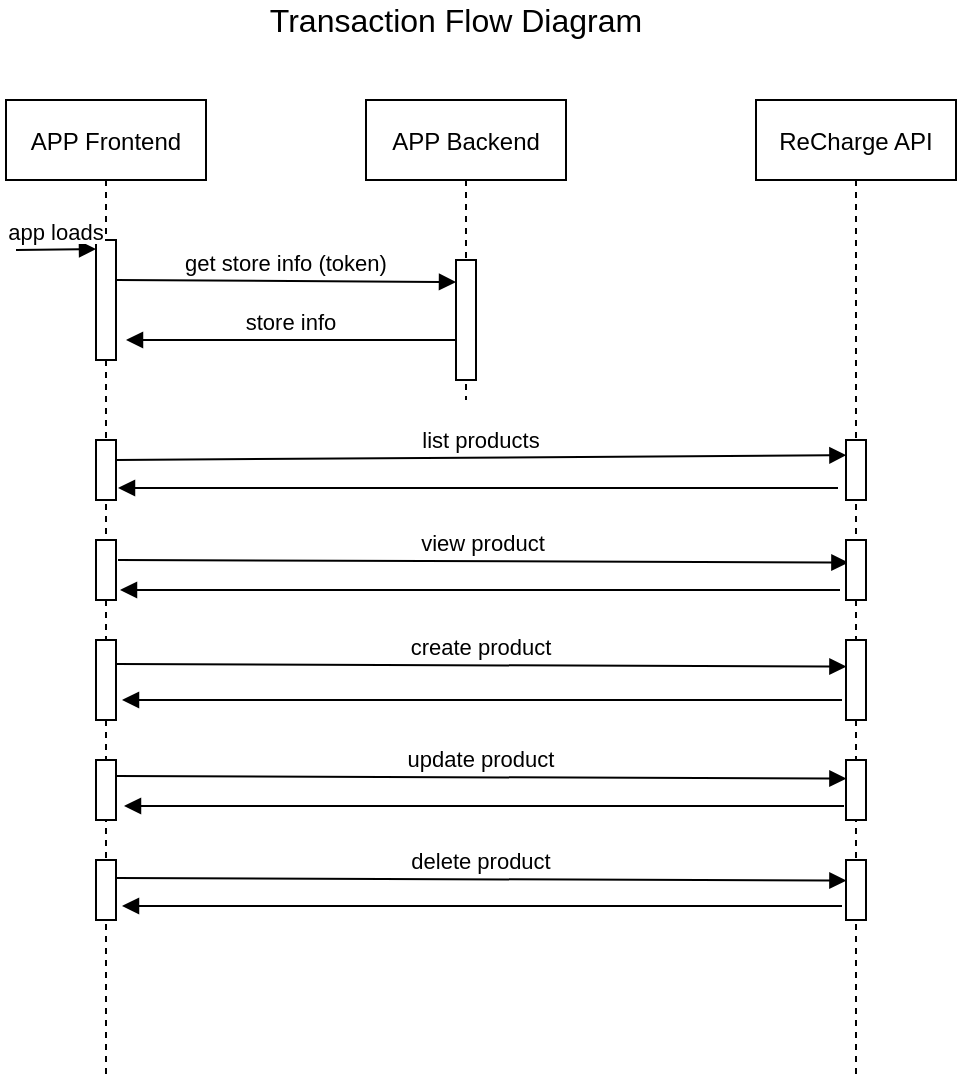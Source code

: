 <mxfile version="15.0.5" type="github">
  <diagram id="kgpKYQtTHZ0yAKxKKP6v" name="Page-1">
    <mxGraphModel dx="1306" dy="811" grid="1" gridSize="10" guides="1" tooltips="1" connect="1" arrows="1" fold="1" page="1" pageScale="1" pageWidth="850" pageHeight="1100" math="0" shadow="0">
      <root>
        <mxCell id="0" />
        <mxCell id="1" parent="0" />
        <mxCell id="3nuBFxr9cyL0pnOWT2aG-1" value="APP Frontend" style="shape=umlLifeline;perimeter=lifelinePerimeter;container=1;collapsible=0;recursiveResize=0;rounded=0;shadow=0;strokeWidth=1;" parent="1" vertex="1">
          <mxGeometry x="215" y="80" width="100" height="490" as="geometry" />
        </mxCell>
        <mxCell id="3nuBFxr9cyL0pnOWT2aG-2" value="" style="points=[];perimeter=orthogonalPerimeter;rounded=0;shadow=0;strokeWidth=1;" parent="3nuBFxr9cyL0pnOWT2aG-1" vertex="1">
          <mxGeometry x="45" y="70" width="10" height="60" as="geometry" />
        </mxCell>
        <mxCell id="3nuBFxr9cyL0pnOWT2aG-5" value="APP Backend" style="shape=umlLifeline;perimeter=lifelinePerimeter;container=1;collapsible=0;recursiveResize=0;rounded=0;shadow=0;strokeWidth=1;" parent="1" vertex="1">
          <mxGeometry x="395" y="80" width="100" height="150" as="geometry" />
        </mxCell>
        <mxCell id="3nuBFxr9cyL0pnOWT2aG-6" value="" style="points=[];perimeter=orthogonalPerimeter;rounded=0;shadow=0;strokeWidth=1;" parent="3nuBFxr9cyL0pnOWT2aG-5" vertex="1">
          <mxGeometry x="45" y="80" width="10" height="60" as="geometry" />
        </mxCell>
        <mxCell id="3nuBFxr9cyL0pnOWT2aG-8" value="list products" style="verticalAlign=bottom;endArrow=block;entryX=0.02;entryY=0.092;shadow=0;strokeWidth=1;entryDx=0;entryDy=0;entryPerimeter=0;" parent="1" edge="1">
          <mxGeometry relative="1" as="geometry">
            <mxPoint x="270" y="260" as="sourcePoint" />
            <mxPoint x="635.2" y="257.6" as="targetPoint" />
          </mxGeometry>
        </mxCell>
        <mxCell id="3nuBFxr9cyL0pnOWT2aG-9" value="store info" style="verticalAlign=bottom;endArrow=block;entryX=1;entryY=0;shadow=0;strokeWidth=1;" parent="1" source="3nuBFxr9cyL0pnOWT2aG-6" edge="1">
          <mxGeometry relative="1" as="geometry">
            <mxPoint x="335" y="200" as="sourcePoint" />
            <mxPoint x="275" y="200" as="targetPoint" />
          </mxGeometry>
        </mxCell>
        <mxCell id="vUYaSE1qAhJmqG3Aiu9O-1" value="&lt;font style=&quot;font-size: 16px&quot;&gt;Transaction Flow Diagram&lt;/font&gt;" style="text;html=1;strokeColor=none;fillColor=none;align=center;verticalAlign=middle;whiteSpace=wrap;rounded=0;" vertex="1" parent="1">
          <mxGeometry x="330" y="30" width="220" height="20" as="geometry" />
        </mxCell>
        <mxCell id="vUYaSE1qAhJmqG3Aiu9O-2" value="ReCharge API" style="shape=umlLifeline;perimeter=lifelinePerimeter;container=1;collapsible=0;recursiveResize=0;rounded=0;shadow=0;strokeWidth=1;" vertex="1" parent="1">
          <mxGeometry x="590" y="80" width="100" height="490" as="geometry" />
        </mxCell>
        <mxCell id="vUYaSE1qAhJmqG3Aiu9O-4" value="app loads" style="verticalAlign=bottom;endArrow=block;entryX=0;entryY=0;shadow=0;strokeWidth=1;" edge="1" parent="1">
          <mxGeometry relative="1" as="geometry">
            <mxPoint x="220" y="155" as="sourcePoint" />
            <mxPoint x="260" y="154.5" as="targetPoint" />
          </mxGeometry>
        </mxCell>
        <mxCell id="vUYaSE1qAhJmqG3Aiu9O-5" value="create product" style="verticalAlign=bottom;endArrow=block;entryX=0.02;entryY=0.092;shadow=0;strokeWidth=1;entryDx=0;entryDy=0;entryPerimeter=0;" edge="1" parent="1">
          <mxGeometry relative="1" as="geometry">
            <mxPoint x="270" y="362" as="sourcePoint" />
            <mxPoint x="635.2" y="363.28" as="targetPoint" />
          </mxGeometry>
        </mxCell>
        <mxCell id="vUYaSE1qAhJmqG3Aiu9O-6" value="get store info (token)" style="verticalAlign=bottom;endArrow=block;shadow=0;strokeWidth=1;" edge="1" parent="1">
          <mxGeometry relative="1" as="geometry">
            <mxPoint x="270" y="170" as="sourcePoint" />
            <mxPoint x="440" y="171" as="targetPoint" />
          </mxGeometry>
        </mxCell>
        <mxCell id="vUYaSE1qAhJmqG3Aiu9O-7" value="update product" style="verticalAlign=bottom;endArrow=block;entryX=0.02;entryY=0.092;shadow=0;strokeWidth=1;entryDx=0;entryDy=0;entryPerimeter=0;" edge="1" parent="1">
          <mxGeometry relative="1" as="geometry">
            <mxPoint x="270" y="418" as="sourcePoint" />
            <mxPoint x="635.2" y="419.28" as="targetPoint" />
          </mxGeometry>
        </mxCell>
        <mxCell id="vUYaSE1qAhJmqG3Aiu9O-8" value="delete product" style="verticalAlign=bottom;endArrow=block;entryX=0.02;entryY=0.092;shadow=0;strokeWidth=1;entryDx=0;entryDy=0;entryPerimeter=0;" edge="1" parent="1">
          <mxGeometry relative="1" as="geometry">
            <mxPoint x="270" y="469" as="sourcePoint" />
            <mxPoint x="635.2" y="470.28" as="targetPoint" />
          </mxGeometry>
        </mxCell>
        <mxCell id="vUYaSE1qAhJmqG3Aiu9O-12" value="" style="verticalAlign=bottom;endArrow=block;entryX=1;entryY=0;shadow=0;strokeWidth=1;" edge="1" parent="1">
          <mxGeometry relative="1" as="geometry">
            <mxPoint x="633" y="483" as="sourcePoint" />
            <mxPoint x="273" y="483" as="targetPoint" />
          </mxGeometry>
        </mxCell>
        <mxCell id="vUYaSE1qAhJmqG3Aiu9O-13" value="" style="verticalAlign=bottom;endArrow=block;entryX=1;entryY=0;shadow=0;strokeWidth=1;" edge="1" parent="1">
          <mxGeometry relative="1" as="geometry">
            <mxPoint x="634" y="433" as="sourcePoint" />
            <mxPoint x="274" y="433" as="targetPoint" />
          </mxGeometry>
        </mxCell>
        <mxCell id="vUYaSE1qAhJmqG3Aiu9O-14" value="" style="verticalAlign=bottom;endArrow=block;entryX=1;entryY=0;shadow=0;strokeWidth=1;" edge="1" parent="1">
          <mxGeometry relative="1" as="geometry">
            <mxPoint x="633" y="380" as="sourcePoint" />
            <mxPoint x="273" y="380" as="targetPoint" />
          </mxGeometry>
        </mxCell>
        <mxCell id="vUYaSE1qAhJmqG3Aiu9O-15" value="" style="verticalAlign=bottom;endArrow=block;entryX=1;entryY=0;shadow=0;strokeWidth=1;" edge="1" parent="1">
          <mxGeometry relative="1" as="geometry">
            <mxPoint x="631" y="274" as="sourcePoint" />
            <mxPoint x="271" y="274" as="targetPoint" />
          </mxGeometry>
        </mxCell>
        <mxCell id="vUYaSE1qAhJmqG3Aiu9O-16" value="view product" style="verticalAlign=bottom;endArrow=block;entryX=0.02;entryY=0.092;shadow=0;strokeWidth=1;entryDx=0;entryDy=0;entryPerimeter=0;" edge="1" parent="1">
          <mxGeometry relative="1" as="geometry">
            <mxPoint x="271" y="310" as="sourcePoint" />
            <mxPoint x="636.2" y="311.28" as="targetPoint" />
          </mxGeometry>
        </mxCell>
        <mxCell id="vUYaSE1qAhJmqG3Aiu9O-17" value="" style="verticalAlign=bottom;endArrow=block;entryX=1;entryY=0;shadow=0;strokeWidth=1;" edge="1" parent="1">
          <mxGeometry relative="1" as="geometry">
            <mxPoint x="632" y="325" as="sourcePoint" />
            <mxPoint x="272" y="325" as="targetPoint" />
          </mxGeometry>
        </mxCell>
        <mxCell id="vUYaSE1qAhJmqG3Aiu9O-18" value="" style="points=[];perimeter=orthogonalPerimeter;rounded=0;shadow=0;strokeWidth=1;" vertex="1" parent="1">
          <mxGeometry x="260" y="250" width="10" height="30" as="geometry" />
        </mxCell>
        <mxCell id="vUYaSE1qAhJmqG3Aiu9O-19" value="" style="points=[];perimeter=orthogonalPerimeter;rounded=0;shadow=0;strokeWidth=1;" vertex="1" parent="1">
          <mxGeometry x="260" y="300" width="10" height="30" as="geometry" />
        </mxCell>
        <mxCell id="vUYaSE1qAhJmqG3Aiu9O-20" value="" style="points=[];perimeter=orthogonalPerimeter;rounded=0;shadow=0;strokeWidth=1;" vertex="1" parent="1">
          <mxGeometry x="260" y="350" width="10" height="40" as="geometry" />
        </mxCell>
        <mxCell id="vUYaSE1qAhJmqG3Aiu9O-21" value="" style="points=[];perimeter=orthogonalPerimeter;rounded=0;shadow=0;strokeWidth=1;" vertex="1" parent="1">
          <mxGeometry x="260" y="410" width="10" height="30" as="geometry" />
        </mxCell>
        <mxCell id="vUYaSE1qAhJmqG3Aiu9O-22" value="" style="points=[];perimeter=orthogonalPerimeter;rounded=0;shadow=0;strokeWidth=1;" vertex="1" parent="1">
          <mxGeometry x="260" y="460" width="10" height="30" as="geometry" />
        </mxCell>
        <mxCell id="vUYaSE1qAhJmqG3Aiu9O-23" value="" style="points=[];perimeter=orthogonalPerimeter;rounded=0;shadow=0;strokeWidth=1;" vertex="1" parent="1">
          <mxGeometry x="635" y="250" width="10" height="30" as="geometry" />
        </mxCell>
        <mxCell id="vUYaSE1qAhJmqG3Aiu9O-24" value="" style="points=[];perimeter=orthogonalPerimeter;rounded=0;shadow=0;strokeWidth=1;" vertex="1" parent="1">
          <mxGeometry x="635" y="300" width="10" height="30" as="geometry" />
        </mxCell>
        <mxCell id="vUYaSE1qAhJmqG3Aiu9O-25" value="" style="points=[];perimeter=orthogonalPerimeter;rounded=0;shadow=0;strokeWidth=1;" vertex="1" parent="1">
          <mxGeometry x="635" y="350" width="10" height="40" as="geometry" />
        </mxCell>
        <mxCell id="vUYaSE1qAhJmqG3Aiu9O-26" value="" style="points=[];perimeter=orthogonalPerimeter;rounded=0;shadow=0;strokeWidth=1;" vertex="1" parent="1">
          <mxGeometry x="635" y="410" width="10" height="30" as="geometry" />
        </mxCell>
        <mxCell id="vUYaSE1qAhJmqG3Aiu9O-27" value="" style="points=[];perimeter=orthogonalPerimeter;rounded=0;shadow=0;strokeWidth=1;" vertex="1" parent="1">
          <mxGeometry x="635" y="460" width="10" height="30" as="geometry" />
        </mxCell>
      </root>
    </mxGraphModel>
  </diagram>
</mxfile>
